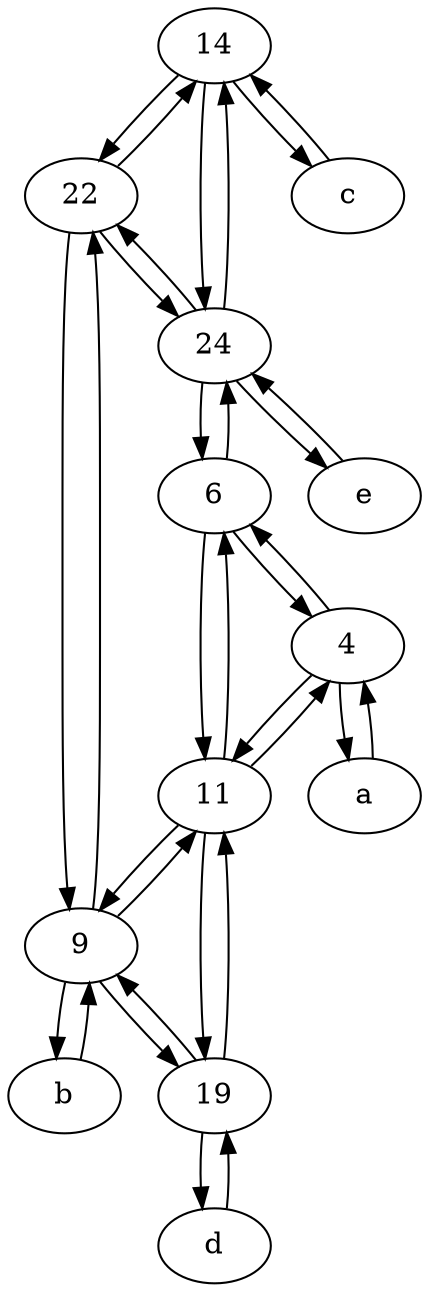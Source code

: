 digraph  {
	14;
	9;
	19;
	22;
	24;
	c [pos="20,10!"];
	b [pos="50,20!"];
	11;
	a [pos="40,10!"];
	6;
	d [pos="20,30!"];
	e [pos="30,50!"];
	4;
	9 -> 19;
	19 -> 9;
	4 -> 11;
	9 -> 22;
	b -> 9;
	14 -> 22;
	6 -> 11;
	24 -> 14;
	c -> 14;
	9 -> 11;
	19 -> 11;
	9 -> b;
	14 -> c;
	22 -> 14;
	14 -> 24;
	11 -> 19;
	11 -> 9;
	11 -> 6;
	19 -> d;
	22 -> 9;
	d -> 19;
	a -> 4;
	11 -> 4;
	e -> 24;
	24 -> 22;
	24 -> e;
	22 -> 24;
	4 -> 6;
	4 -> a;
	6 -> 24;
	24 -> 6;
	6 -> 4;

	}